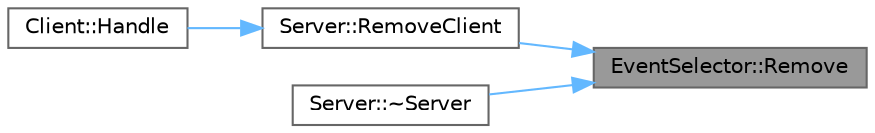 digraph "EventSelector::Remove"
{
 // LATEX_PDF_SIZE
  bgcolor="transparent";
  edge [fontname=Helvetica,fontsize=10,labelfontname=Helvetica,labelfontsize=10];
  node [fontname=Helvetica,fontsize=10,shape=box,height=0.2,width=0.4];
  rankdir="RL";
  Node1 [id="Node000001",label="EventSelector::Remove",height=0.2,width=0.4,color="gray40", fillcolor="grey60", style="filled", fontcolor="black",tooltip="Удаляет дескриптор файла из массива."];
  Node1 -> Node2 [id="edge1_Node000001_Node000002",dir="back",color="steelblue1",style="solid",tooltip=" "];
  Node2 [id="Node000002",label="Server::RemoveClient",height=0.2,width=0.4,color="grey40", fillcolor="white", style="filled",URL="$class_server.html#ab3e95f363c640b977ea7b7933063f0f1",tooltip="Удаляет клиента из списка."];
  Node2 -> Node3 [id="edge2_Node000002_Node000003",dir="back",color="steelblue1",style="solid",tooltip=" "];
  Node3 [id="Node000003",label="Client::Handle",height=0.2,width=0.4,color="grey40", fillcolor="white", style="filled",URL="$class_client.html#a19bc7e4772a0567a814c0e57b5b881e0",tooltip="Абстрактный метод для обработки событий."];
  Node1 -> Node4 [id="edge3_Node000001_Node000004",dir="back",color="steelblue1",style="solid",tooltip=" "];
  Node4 [id="Node000004",label="Server::~Server",height=0.2,width=0.4,color="grey40", fillcolor="white", style="filled",URL="$class_server.html#a4b3aa2579cb1c8cd1d069582c14d0fa6",tooltip="Виртуальный деструктор."];
}
